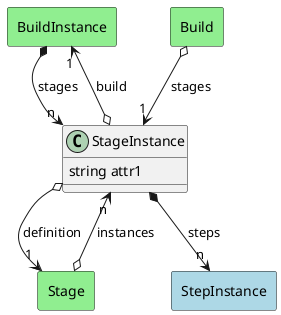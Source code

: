 @startuml

class "StageInstance" as Model {
 string attr1

 
}

rectangle "BuildInstance" as BuildInstance #lightblue {
}

Model o--> "1" BuildInstance : build


rectangle "Stage" as Stage #lightblue {
}

Model o--> "1" Stage : definition


rectangle "StepInstance" as StepInstance #lightblue {
}

Model *--> "n" StepInstance : steps




    rectangle "Build" as Build #lightgreen {
    }
    
        Build   o--> "1" Model : "stages"
    
    rectangle "BuildInstance" as BuildInstance #lightgreen {
    }
    
        BuildInstance   *--> "n" Model : "stages"
    
    rectangle "Stage" as Stage #lightgreen {
    }
    
        Stage   o--> "n" Model : "instances"
    

@enduml
